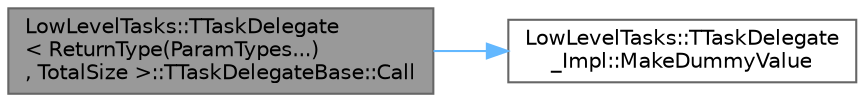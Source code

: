 digraph "LowLevelTasks::TTaskDelegate&lt; ReturnType(ParamTypes...), TotalSize &gt;::TTaskDelegateBase::Call"
{
 // INTERACTIVE_SVG=YES
 // LATEX_PDF_SIZE
  bgcolor="transparent";
  edge [fontname=Helvetica,fontsize=10,labelfontname=Helvetica,labelfontsize=10];
  node [fontname=Helvetica,fontsize=10,shape=box,height=0.2,width=0.4];
  rankdir="LR";
  Node1 [id="Node000001",label="LowLevelTasks::TTaskDelegate\l\< ReturnType(ParamTypes...)\l, TotalSize \>::TTaskDelegateBase::Call",height=0.2,width=0.4,color="gray40", fillcolor="grey60", style="filled", fontcolor="black",tooltip=" "];
  Node1 -> Node2 [id="edge1_Node000001_Node000002",color="steelblue1",style="solid",tooltip=" "];
  Node2 [id="Node000002",label="LowLevelTasks::TTaskDelegate\l_Impl::MakeDummyValue",height=0.2,width=0.4,color="grey40", fillcolor="white", style="filled",URL="$d1/d5a/namespaceLowLevelTasks_1_1TTaskDelegate__Impl.html#a954b4ba06e8b28beefd1149207461ec2",tooltip=" "];
}
